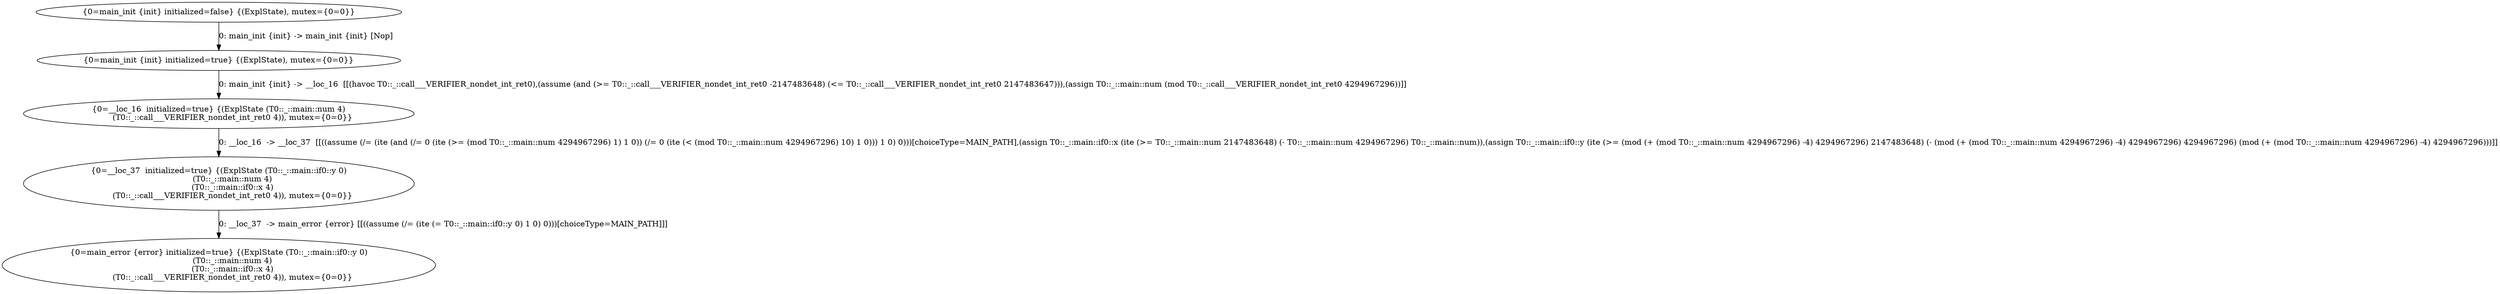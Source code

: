 digraph trace {
	label="";
		s_0 [label="{0=main_init {init} initialized=false} {(ExplState), mutex={0=0}}\n",style="solid,filled",fillcolor="#FFFFFF",color="#000000",shape=ellipse];
		s_1 [label="{0=main_init {init} initialized=true} {(ExplState), mutex={0=0}}\n",style="solid,filled",fillcolor="#FFFFFF",color="#000000",shape=ellipse];
		s_2 [label="{0=__loc_16  initialized=true} {(ExplState (T0::_::main::num 4)\n           (T0::_::call___VERIFIER_nondet_int_ret0 4)), mutex={0=0}}\n",style="solid,filled",fillcolor="#FFFFFF",color="#000000",shape=ellipse];
		s_3 [label="{0=__loc_37  initialized=true} {(ExplState (T0::_::main::if0::y 0)\n           (T0::_::main::num 4)\n           (T0::_::main::if0::x 4)\n           (T0::_::call___VERIFIER_nondet_int_ret0 4)), mutex={0=0}}\n",style="solid,filled",fillcolor="#FFFFFF",color="#000000",shape=ellipse];
		s_4 [label="{0=main_error {error} initialized=true} {(ExplState (T0::_::main::if0::y 0)\n           (T0::_::main::num 4)\n           (T0::_::main::if0::x 4)\n           (T0::_::call___VERIFIER_nondet_int_ret0 4)), mutex={0=0}}\n",style="solid,filled",fillcolor="#FFFFFF",color="#000000",shape=ellipse];
	s_0 -> s_1 [label="0: main_init {init} -> main_init {init} [Nop]\n",color="#000000",style=solid];
	s_1 -> s_2 [label="0: main_init {init} -> __loc_16  [[(havoc T0::_::call___VERIFIER_nondet_int_ret0),(assume (and (>= T0::_::call___VERIFIER_nondet_int_ret0 -2147483648) (<= T0::_::call___VERIFIER_nondet_int_ret0 2147483647))),(assign T0::_::main::num (mod T0::_::call___VERIFIER_nondet_int_ret0 4294967296))]]\n",color="#000000",style=solid];
	s_2 -> s_3 [label="0: __loc_16  -> __loc_37  [[((assume (/= (ite (and (/= 0 (ite (>= (mod T0::_::main::num 4294967296) 1) 1 0)) (/= 0 (ite (< (mod T0::_::main::num 4294967296) 10) 1 0))) 1 0) 0)))[choiceType=MAIN_PATH],(assign T0::_::main::if0::x (ite (>= T0::_::main::num 2147483648) (- T0::_::main::num 4294967296) T0::_::main::num)),(assign T0::_::main::if0::y (ite (>= (mod (+ (mod T0::_::main::num 4294967296) -4) 4294967296) 2147483648) (- (mod (+ (mod T0::_::main::num 4294967296) -4) 4294967296) 4294967296) (mod (+ (mod T0::_::main::num 4294967296) -4) 4294967296)))]]\n",color="#000000",style=solid];
	s_3 -> s_4 [label="0: __loc_37  -> main_error {error} [[((assume (/= (ite (= T0::_::main::if0::y 0) 1 0) 0)))[choiceType=MAIN_PATH]]]\n",color="#000000",style=solid];
}